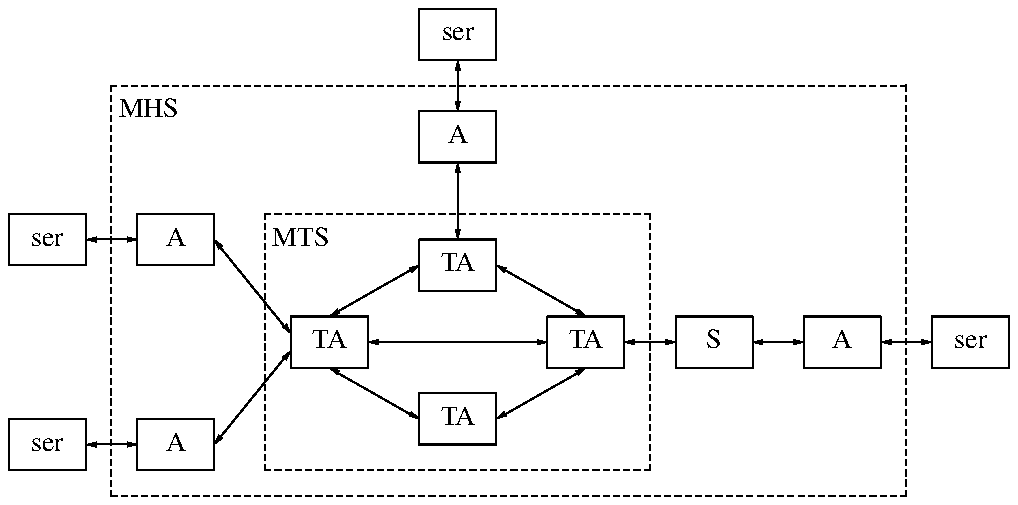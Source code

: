 .PS 5.0i
## figure APS-88
B1:	box "\sf MTA"
B2:	box "\sf MTA" with .e at (B1.w.x-linewid, B1.s.y-lineht)
B3:	box "\sf MTA" with .w at (B1.e.x+linewid, B1.s.y-lineht)
B4:	box "\sf MTA" with .n at (B1.n.x, B1.s.y-(lineht+boxht))
##
	line <- -> from B1.w to B2.n
	line <- -> from B2.s to B4.w
	line <- -> from B4.e to B3.s
	line <- -> from B3.n to B1.e
	line <- -> from B2.e to B3.w
B5:	box dashed with .nw at (B2.w.x-linewid/2, B1.n.y+lineht/2) \
		width (B3.e.x-B2.w.x)+linewid \
		height (B1.n.y-B4.s.y)+lineht
	move to (B5.nw.x, B5.nw.y-lineht/2); "\sf \ \ MTS" ljust
##
B6:	box "\sf UA" with .s at (B1.n.x, B5.n.y+lineht)
	line <- -> from B6.s to B1.n
B7:	box "\sf UA" with .se at (B2.nw.x-3*linewid/2, B2.nw.y+lineht)
	line <- -> from B7.e to (B2.w.x, B2.w.y+boxht/6)
B8:	box "\sf UA" with .ne at (B2.sw.x-3*linewid/2, B2.sw.y-lineht)
	line <- -> from B8.e to (B2.w.x, B2.w.y-boxht/6)
B9:	box "\sf MS" with .w at (B3.e.x+linewid, B3.e.y)
	line <- -> from B9.w to B3.e
B10:	box "\sf UA" with .w at (B9.e.x+linewid, B9.e.y)
	line <- -> from B10.w to B9.e
##
B11:	box dashed with .nw at (B7.w.x-linewid/2, B6.n.y+lineht/2) \
		width (B10.e.x-B7.w.x)+linewid \
		height (B6.n.y-B8.s.y)+lineht
	move to (B11.nw.x, B11.nw.y-lineht/2); "\sf \ \ MHS" ljust
##
B12:	box "\sf user" with .s at (B6.n.x, B6.n.y+lineht)
	line <- -> from B12.s to B6.n
B13:	box "\sf user" with .e at (B7.w.x-linewid, B7.w.y)
	line <- -> from B13.e to B7.w
B14:	box "\sf user" with .e at (B8.w.x-linewid, B8.w.y)
	line <- -> from B14.e to B8.w
B15:	box "\sf user" with .w at (B10.e.x+linewid, B10.e.y)
	line <- -> from B15.w to B10.e
##
##B16:	box dashed with .nw at (B13.w.x-linewid/2, B12.n.y+lineht/2) \
##		width (B15.e.x-B13.w.x)+linewid \
##		height (B12.n.y-B14.s.y)+lineht
##	move to (B16.nw.x, B16.nw.y-lineht/2); "\sf \ \ xxx" ljust
##
.PE
